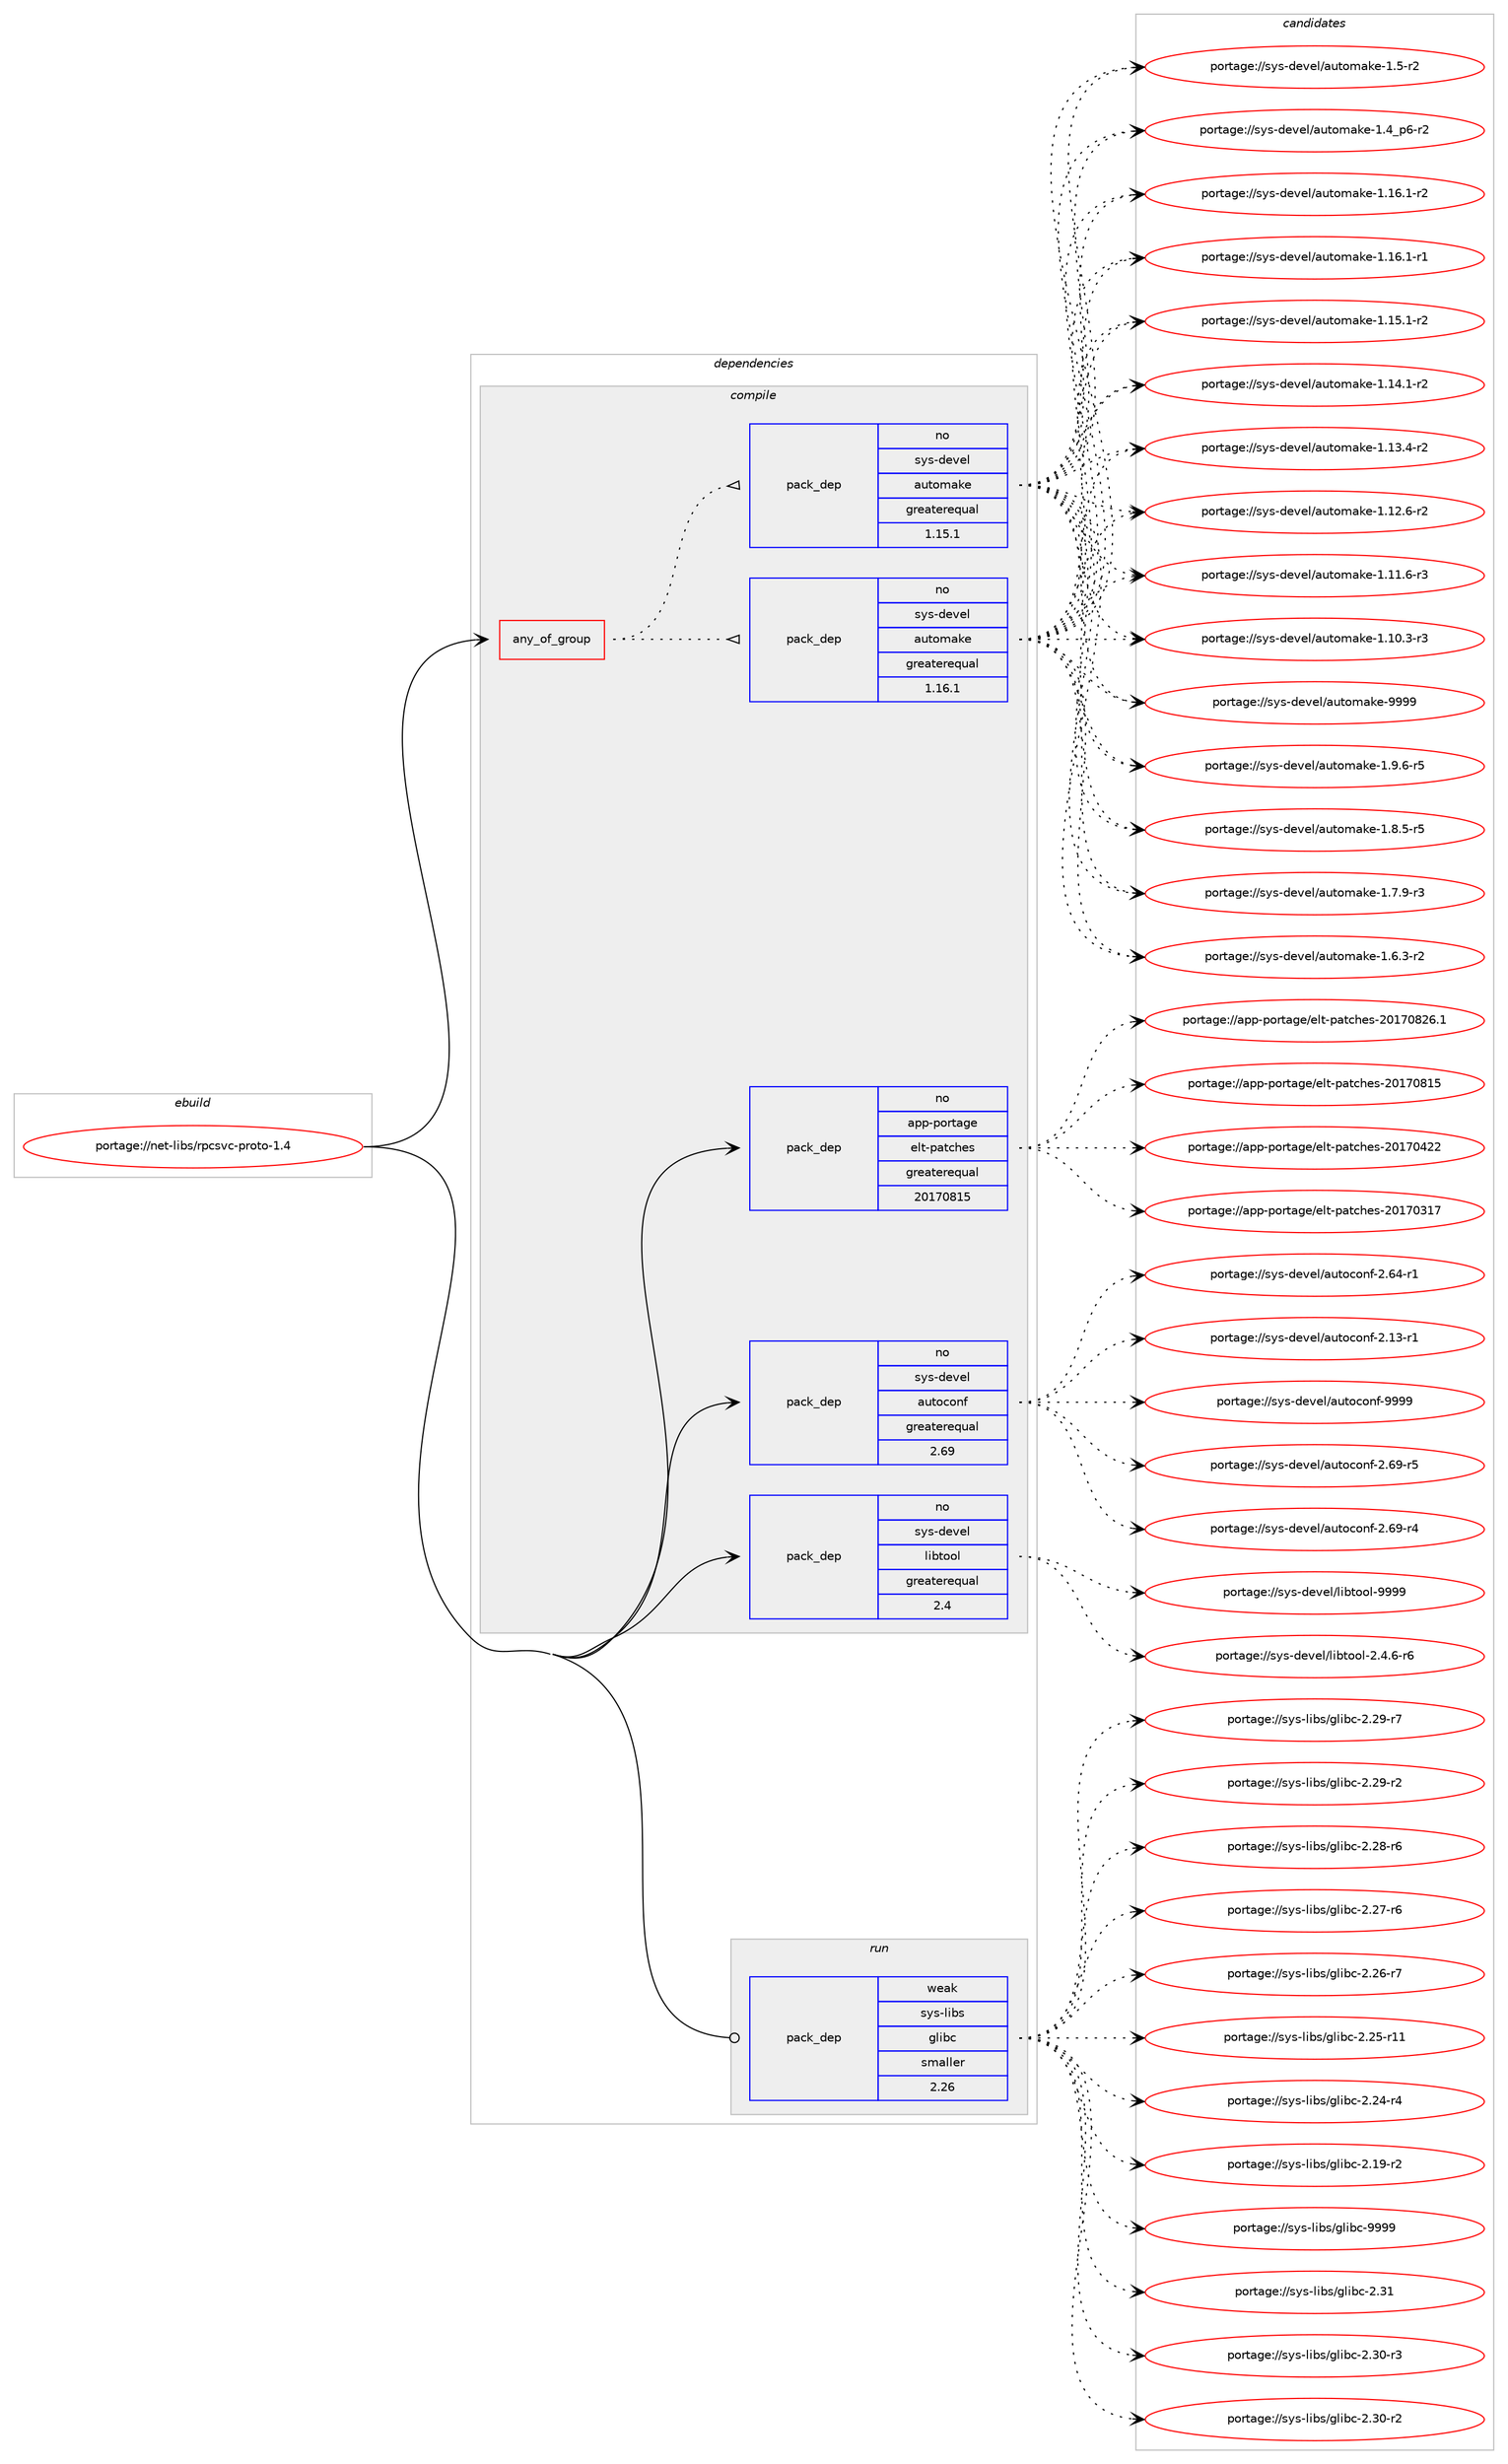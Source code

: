 digraph prolog {

# *************
# Graph options
# *************

newrank=true;
concentrate=true;
compound=true;
graph [rankdir=LR,fontname=Helvetica,fontsize=10,ranksep=1.5];#, ranksep=2.5, nodesep=0.2];
edge  [arrowhead=vee];
node  [fontname=Helvetica,fontsize=10];

# **********
# The ebuild
# **********

subgraph cluster_leftcol {
color=gray;
rank=same;
label=<<i>ebuild</i>>;
id [label="portage://net-libs/rpcsvc-proto-1.4", color=red, width=4, href="../net-libs/rpcsvc-proto-1.4.svg"];
}

# ****************
# The dependencies
# ****************

subgraph cluster_midcol {
color=gray;
label=<<i>dependencies</i>>;
subgraph cluster_compile {
fillcolor="#eeeeee";
style=filled;
label=<<i>compile</i>>;
subgraph any2110 {
dependency136750 [label=<<TABLE BORDER="0" CELLBORDER="1" CELLSPACING="0" CELLPADDING="4"><TR><TD CELLPADDING="10">any_of_group</TD></TR></TABLE>>, shape=none, color=red];subgraph pack105344 {
dependency136751 [label=<<TABLE BORDER="0" CELLBORDER="1" CELLSPACING="0" CELLPADDING="4" WIDTH="220"><TR><TD ROWSPAN="6" CELLPADDING="30">pack_dep</TD></TR><TR><TD WIDTH="110">no</TD></TR><TR><TD>sys-devel</TD></TR><TR><TD>automake</TD></TR><TR><TD>greaterequal</TD></TR><TR><TD>1.16.1</TD></TR></TABLE>>, shape=none, color=blue];
}
dependency136750:e -> dependency136751:w [weight=20,style="dotted",arrowhead="oinv"];
subgraph pack105345 {
dependency136752 [label=<<TABLE BORDER="0" CELLBORDER="1" CELLSPACING="0" CELLPADDING="4" WIDTH="220"><TR><TD ROWSPAN="6" CELLPADDING="30">pack_dep</TD></TR><TR><TD WIDTH="110">no</TD></TR><TR><TD>sys-devel</TD></TR><TR><TD>automake</TD></TR><TR><TD>greaterequal</TD></TR><TR><TD>1.15.1</TD></TR></TABLE>>, shape=none, color=blue];
}
dependency136750:e -> dependency136752:w [weight=20,style="dotted",arrowhead="oinv"];
}
id:e -> dependency136750:w [weight=20,style="solid",arrowhead="vee"];
subgraph pack105346 {
dependency136753 [label=<<TABLE BORDER="0" CELLBORDER="1" CELLSPACING="0" CELLPADDING="4" WIDTH="220"><TR><TD ROWSPAN="6" CELLPADDING="30">pack_dep</TD></TR><TR><TD WIDTH="110">no</TD></TR><TR><TD>app-portage</TD></TR><TR><TD>elt-patches</TD></TR><TR><TD>greaterequal</TD></TR><TR><TD>20170815</TD></TR></TABLE>>, shape=none, color=blue];
}
id:e -> dependency136753:w [weight=20,style="solid",arrowhead="vee"];
subgraph pack105347 {
dependency136754 [label=<<TABLE BORDER="0" CELLBORDER="1" CELLSPACING="0" CELLPADDING="4" WIDTH="220"><TR><TD ROWSPAN="6" CELLPADDING="30">pack_dep</TD></TR><TR><TD WIDTH="110">no</TD></TR><TR><TD>sys-devel</TD></TR><TR><TD>autoconf</TD></TR><TR><TD>greaterequal</TD></TR><TR><TD>2.69</TD></TR></TABLE>>, shape=none, color=blue];
}
id:e -> dependency136754:w [weight=20,style="solid",arrowhead="vee"];
subgraph pack105348 {
dependency136755 [label=<<TABLE BORDER="0" CELLBORDER="1" CELLSPACING="0" CELLPADDING="4" WIDTH="220"><TR><TD ROWSPAN="6" CELLPADDING="30">pack_dep</TD></TR><TR><TD WIDTH="110">no</TD></TR><TR><TD>sys-devel</TD></TR><TR><TD>libtool</TD></TR><TR><TD>greaterequal</TD></TR><TR><TD>2.4</TD></TR></TABLE>>, shape=none, color=blue];
}
id:e -> dependency136755:w [weight=20,style="solid",arrowhead="vee"];
}
subgraph cluster_compileandrun {
fillcolor="#eeeeee";
style=filled;
label=<<i>compile and run</i>>;
}
subgraph cluster_run {
fillcolor="#eeeeee";
style=filled;
label=<<i>run</i>>;
subgraph pack105349 {
dependency136756 [label=<<TABLE BORDER="0" CELLBORDER="1" CELLSPACING="0" CELLPADDING="4" WIDTH="220"><TR><TD ROWSPAN="6" CELLPADDING="30">pack_dep</TD></TR><TR><TD WIDTH="110">weak</TD></TR><TR><TD>sys-libs</TD></TR><TR><TD>glibc</TD></TR><TR><TD>smaller</TD></TR><TR><TD>2.26</TD></TR></TABLE>>, shape=none, color=blue];
}
id:e -> dependency136756:w [weight=20,style="solid",arrowhead="odot"];
}
}

# **************
# The candidates
# **************

subgraph cluster_choices {
rank=same;
color=gray;
label=<<i>candidates</i>>;

subgraph choice105344 {
color=black;
nodesep=1;
choice115121115451001011181011084797117116111109971071014557575757 [label="portage://sys-devel/automake-9999", color=red, width=4,href="../sys-devel/automake-9999.svg"];
choice115121115451001011181011084797117116111109971071014549465746544511453 [label="portage://sys-devel/automake-1.9.6-r5", color=red, width=4,href="../sys-devel/automake-1.9.6-r5.svg"];
choice115121115451001011181011084797117116111109971071014549465646534511453 [label="portage://sys-devel/automake-1.8.5-r5", color=red, width=4,href="../sys-devel/automake-1.8.5-r5.svg"];
choice115121115451001011181011084797117116111109971071014549465546574511451 [label="portage://sys-devel/automake-1.7.9-r3", color=red, width=4,href="../sys-devel/automake-1.7.9-r3.svg"];
choice115121115451001011181011084797117116111109971071014549465446514511450 [label="portage://sys-devel/automake-1.6.3-r2", color=red, width=4,href="../sys-devel/automake-1.6.3-r2.svg"];
choice11512111545100101118101108479711711611110997107101454946534511450 [label="portage://sys-devel/automake-1.5-r2", color=red, width=4,href="../sys-devel/automake-1.5-r2.svg"];
choice115121115451001011181011084797117116111109971071014549465295112544511450 [label="portage://sys-devel/automake-1.4_p6-r2", color=red, width=4,href="../sys-devel/automake-1.4_p6-r2.svg"];
choice11512111545100101118101108479711711611110997107101454946495446494511450 [label="portage://sys-devel/automake-1.16.1-r2", color=red, width=4,href="../sys-devel/automake-1.16.1-r2.svg"];
choice11512111545100101118101108479711711611110997107101454946495446494511449 [label="portage://sys-devel/automake-1.16.1-r1", color=red, width=4,href="../sys-devel/automake-1.16.1-r1.svg"];
choice11512111545100101118101108479711711611110997107101454946495346494511450 [label="portage://sys-devel/automake-1.15.1-r2", color=red, width=4,href="../sys-devel/automake-1.15.1-r2.svg"];
choice11512111545100101118101108479711711611110997107101454946495246494511450 [label="portage://sys-devel/automake-1.14.1-r2", color=red, width=4,href="../sys-devel/automake-1.14.1-r2.svg"];
choice11512111545100101118101108479711711611110997107101454946495146524511450 [label="portage://sys-devel/automake-1.13.4-r2", color=red, width=4,href="../sys-devel/automake-1.13.4-r2.svg"];
choice11512111545100101118101108479711711611110997107101454946495046544511450 [label="portage://sys-devel/automake-1.12.6-r2", color=red, width=4,href="../sys-devel/automake-1.12.6-r2.svg"];
choice11512111545100101118101108479711711611110997107101454946494946544511451 [label="portage://sys-devel/automake-1.11.6-r3", color=red, width=4,href="../sys-devel/automake-1.11.6-r3.svg"];
choice11512111545100101118101108479711711611110997107101454946494846514511451 [label="portage://sys-devel/automake-1.10.3-r3", color=red, width=4,href="../sys-devel/automake-1.10.3-r3.svg"];
dependency136751:e -> choice115121115451001011181011084797117116111109971071014557575757:w [style=dotted,weight="100"];
dependency136751:e -> choice115121115451001011181011084797117116111109971071014549465746544511453:w [style=dotted,weight="100"];
dependency136751:e -> choice115121115451001011181011084797117116111109971071014549465646534511453:w [style=dotted,weight="100"];
dependency136751:e -> choice115121115451001011181011084797117116111109971071014549465546574511451:w [style=dotted,weight="100"];
dependency136751:e -> choice115121115451001011181011084797117116111109971071014549465446514511450:w [style=dotted,weight="100"];
dependency136751:e -> choice11512111545100101118101108479711711611110997107101454946534511450:w [style=dotted,weight="100"];
dependency136751:e -> choice115121115451001011181011084797117116111109971071014549465295112544511450:w [style=dotted,weight="100"];
dependency136751:e -> choice11512111545100101118101108479711711611110997107101454946495446494511450:w [style=dotted,weight="100"];
dependency136751:e -> choice11512111545100101118101108479711711611110997107101454946495446494511449:w [style=dotted,weight="100"];
dependency136751:e -> choice11512111545100101118101108479711711611110997107101454946495346494511450:w [style=dotted,weight="100"];
dependency136751:e -> choice11512111545100101118101108479711711611110997107101454946495246494511450:w [style=dotted,weight="100"];
dependency136751:e -> choice11512111545100101118101108479711711611110997107101454946495146524511450:w [style=dotted,weight="100"];
dependency136751:e -> choice11512111545100101118101108479711711611110997107101454946495046544511450:w [style=dotted,weight="100"];
dependency136751:e -> choice11512111545100101118101108479711711611110997107101454946494946544511451:w [style=dotted,weight="100"];
dependency136751:e -> choice11512111545100101118101108479711711611110997107101454946494846514511451:w [style=dotted,weight="100"];
}
subgraph choice105345 {
color=black;
nodesep=1;
choice115121115451001011181011084797117116111109971071014557575757 [label="portage://sys-devel/automake-9999", color=red, width=4,href="../sys-devel/automake-9999.svg"];
choice115121115451001011181011084797117116111109971071014549465746544511453 [label="portage://sys-devel/automake-1.9.6-r5", color=red, width=4,href="../sys-devel/automake-1.9.6-r5.svg"];
choice115121115451001011181011084797117116111109971071014549465646534511453 [label="portage://sys-devel/automake-1.8.5-r5", color=red, width=4,href="../sys-devel/automake-1.8.5-r5.svg"];
choice115121115451001011181011084797117116111109971071014549465546574511451 [label="portage://sys-devel/automake-1.7.9-r3", color=red, width=4,href="../sys-devel/automake-1.7.9-r3.svg"];
choice115121115451001011181011084797117116111109971071014549465446514511450 [label="portage://sys-devel/automake-1.6.3-r2", color=red, width=4,href="../sys-devel/automake-1.6.3-r2.svg"];
choice11512111545100101118101108479711711611110997107101454946534511450 [label="portage://sys-devel/automake-1.5-r2", color=red, width=4,href="../sys-devel/automake-1.5-r2.svg"];
choice115121115451001011181011084797117116111109971071014549465295112544511450 [label="portage://sys-devel/automake-1.4_p6-r2", color=red, width=4,href="../sys-devel/automake-1.4_p6-r2.svg"];
choice11512111545100101118101108479711711611110997107101454946495446494511450 [label="portage://sys-devel/automake-1.16.1-r2", color=red, width=4,href="../sys-devel/automake-1.16.1-r2.svg"];
choice11512111545100101118101108479711711611110997107101454946495446494511449 [label="portage://sys-devel/automake-1.16.1-r1", color=red, width=4,href="../sys-devel/automake-1.16.1-r1.svg"];
choice11512111545100101118101108479711711611110997107101454946495346494511450 [label="portage://sys-devel/automake-1.15.1-r2", color=red, width=4,href="../sys-devel/automake-1.15.1-r2.svg"];
choice11512111545100101118101108479711711611110997107101454946495246494511450 [label="portage://sys-devel/automake-1.14.1-r2", color=red, width=4,href="../sys-devel/automake-1.14.1-r2.svg"];
choice11512111545100101118101108479711711611110997107101454946495146524511450 [label="portage://sys-devel/automake-1.13.4-r2", color=red, width=4,href="../sys-devel/automake-1.13.4-r2.svg"];
choice11512111545100101118101108479711711611110997107101454946495046544511450 [label="portage://sys-devel/automake-1.12.6-r2", color=red, width=4,href="../sys-devel/automake-1.12.6-r2.svg"];
choice11512111545100101118101108479711711611110997107101454946494946544511451 [label="portage://sys-devel/automake-1.11.6-r3", color=red, width=4,href="../sys-devel/automake-1.11.6-r3.svg"];
choice11512111545100101118101108479711711611110997107101454946494846514511451 [label="portage://sys-devel/automake-1.10.3-r3", color=red, width=4,href="../sys-devel/automake-1.10.3-r3.svg"];
dependency136752:e -> choice115121115451001011181011084797117116111109971071014557575757:w [style=dotted,weight="100"];
dependency136752:e -> choice115121115451001011181011084797117116111109971071014549465746544511453:w [style=dotted,weight="100"];
dependency136752:e -> choice115121115451001011181011084797117116111109971071014549465646534511453:w [style=dotted,weight="100"];
dependency136752:e -> choice115121115451001011181011084797117116111109971071014549465546574511451:w [style=dotted,weight="100"];
dependency136752:e -> choice115121115451001011181011084797117116111109971071014549465446514511450:w [style=dotted,weight="100"];
dependency136752:e -> choice11512111545100101118101108479711711611110997107101454946534511450:w [style=dotted,weight="100"];
dependency136752:e -> choice115121115451001011181011084797117116111109971071014549465295112544511450:w [style=dotted,weight="100"];
dependency136752:e -> choice11512111545100101118101108479711711611110997107101454946495446494511450:w [style=dotted,weight="100"];
dependency136752:e -> choice11512111545100101118101108479711711611110997107101454946495446494511449:w [style=dotted,weight="100"];
dependency136752:e -> choice11512111545100101118101108479711711611110997107101454946495346494511450:w [style=dotted,weight="100"];
dependency136752:e -> choice11512111545100101118101108479711711611110997107101454946495246494511450:w [style=dotted,weight="100"];
dependency136752:e -> choice11512111545100101118101108479711711611110997107101454946495146524511450:w [style=dotted,weight="100"];
dependency136752:e -> choice11512111545100101118101108479711711611110997107101454946495046544511450:w [style=dotted,weight="100"];
dependency136752:e -> choice11512111545100101118101108479711711611110997107101454946494946544511451:w [style=dotted,weight="100"];
dependency136752:e -> choice11512111545100101118101108479711711611110997107101454946494846514511451:w [style=dotted,weight="100"];
}
subgraph choice105346 {
color=black;
nodesep=1;
choice971121124511211111411697103101471011081164511297116991041011154550484955485650544649 [label="portage://app-portage/elt-patches-20170826.1", color=red, width=4,href="../app-portage/elt-patches-20170826.1.svg"];
choice97112112451121111141169710310147101108116451129711699104101115455048495548564953 [label="portage://app-portage/elt-patches-20170815", color=red, width=4,href="../app-portage/elt-patches-20170815.svg"];
choice97112112451121111141169710310147101108116451129711699104101115455048495548525050 [label="portage://app-portage/elt-patches-20170422", color=red, width=4,href="../app-portage/elt-patches-20170422.svg"];
choice97112112451121111141169710310147101108116451129711699104101115455048495548514955 [label="portage://app-portage/elt-patches-20170317", color=red, width=4,href="../app-portage/elt-patches-20170317.svg"];
dependency136753:e -> choice971121124511211111411697103101471011081164511297116991041011154550484955485650544649:w [style=dotted,weight="100"];
dependency136753:e -> choice97112112451121111141169710310147101108116451129711699104101115455048495548564953:w [style=dotted,weight="100"];
dependency136753:e -> choice97112112451121111141169710310147101108116451129711699104101115455048495548525050:w [style=dotted,weight="100"];
dependency136753:e -> choice97112112451121111141169710310147101108116451129711699104101115455048495548514955:w [style=dotted,weight="100"];
}
subgraph choice105347 {
color=black;
nodesep=1;
choice115121115451001011181011084797117116111991111101024557575757 [label="portage://sys-devel/autoconf-9999", color=red, width=4,href="../sys-devel/autoconf-9999.svg"];
choice1151211154510010111810110847971171161119911111010245504654574511453 [label="portage://sys-devel/autoconf-2.69-r5", color=red, width=4,href="../sys-devel/autoconf-2.69-r5.svg"];
choice1151211154510010111810110847971171161119911111010245504654574511452 [label="portage://sys-devel/autoconf-2.69-r4", color=red, width=4,href="../sys-devel/autoconf-2.69-r4.svg"];
choice1151211154510010111810110847971171161119911111010245504654524511449 [label="portage://sys-devel/autoconf-2.64-r1", color=red, width=4,href="../sys-devel/autoconf-2.64-r1.svg"];
choice1151211154510010111810110847971171161119911111010245504649514511449 [label="portage://sys-devel/autoconf-2.13-r1", color=red, width=4,href="../sys-devel/autoconf-2.13-r1.svg"];
dependency136754:e -> choice115121115451001011181011084797117116111991111101024557575757:w [style=dotted,weight="100"];
dependency136754:e -> choice1151211154510010111810110847971171161119911111010245504654574511453:w [style=dotted,weight="100"];
dependency136754:e -> choice1151211154510010111810110847971171161119911111010245504654574511452:w [style=dotted,weight="100"];
dependency136754:e -> choice1151211154510010111810110847971171161119911111010245504654524511449:w [style=dotted,weight="100"];
dependency136754:e -> choice1151211154510010111810110847971171161119911111010245504649514511449:w [style=dotted,weight="100"];
}
subgraph choice105348 {
color=black;
nodesep=1;
choice1151211154510010111810110847108105981161111111084557575757 [label="portage://sys-devel/libtool-9999", color=red, width=4,href="../sys-devel/libtool-9999.svg"];
choice1151211154510010111810110847108105981161111111084550465246544511454 [label="portage://sys-devel/libtool-2.4.6-r6", color=red, width=4,href="../sys-devel/libtool-2.4.6-r6.svg"];
dependency136755:e -> choice1151211154510010111810110847108105981161111111084557575757:w [style=dotted,weight="100"];
dependency136755:e -> choice1151211154510010111810110847108105981161111111084550465246544511454:w [style=dotted,weight="100"];
}
subgraph choice105349 {
color=black;
nodesep=1;
choice11512111545108105981154710310810598994557575757 [label="portage://sys-libs/glibc-9999", color=red, width=4,href="../sys-libs/glibc-9999.svg"];
choice11512111545108105981154710310810598994550465149 [label="portage://sys-libs/glibc-2.31", color=red, width=4,href="../sys-libs/glibc-2.31.svg"];
choice115121115451081059811547103108105989945504651484511451 [label="portage://sys-libs/glibc-2.30-r3", color=red, width=4,href="../sys-libs/glibc-2.30-r3.svg"];
choice115121115451081059811547103108105989945504651484511450 [label="portage://sys-libs/glibc-2.30-r2", color=red, width=4,href="../sys-libs/glibc-2.30-r2.svg"];
choice115121115451081059811547103108105989945504650574511455 [label="portage://sys-libs/glibc-2.29-r7", color=red, width=4,href="../sys-libs/glibc-2.29-r7.svg"];
choice115121115451081059811547103108105989945504650574511450 [label="portage://sys-libs/glibc-2.29-r2", color=red, width=4,href="../sys-libs/glibc-2.29-r2.svg"];
choice115121115451081059811547103108105989945504650564511454 [label="portage://sys-libs/glibc-2.28-r6", color=red, width=4,href="../sys-libs/glibc-2.28-r6.svg"];
choice115121115451081059811547103108105989945504650554511454 [label="portage://sys-libs/glibc-2.27-r6", color=red, width=4,href="../sys-libs/glibc-2.27-r6.svg"];
choice115121115451081059811547103108105989945504650544511455 [label="portage://sys-libs/glibc-2.26-r7", color=red, width=4,href="../sys-libs/glibc-2.26-r7.svg"];
choice11512111545108105981154710310810598994550465053451144949 [label="portage://sys-libs/glibc-2.25-r11", color=red, width=4,href="../sys-libs/glibc-2.25-r11.svg"];
choice115121115451081059811547103108105989945504650524511452 [label="portage://sys-libs/glibc-2.24-r4", color=red, width=4,href="../sys-libs/glibc-2.24-r4.svg"];
choice115121115451081059811547103108105989945504649574511450 [label="portage://sys-libs/glibc-2.19-r2", color=red, width=4,href="../sys-libs/glibc-2.19-r2.svg"];
dependency136756:e -> choice11512111545108105981154710310810598994557575757:w [style=dotted,weight="100"];
dependency136756:e -> choice11512111545108105981154710310810598994550465149:w [style=dotted,weight="100"];
dependency136756:e -> choice115121115451081059811547103108105989945504651484511451:w [style=dotted,weight="100"];
dependency136756:e -> choice115121115451081059811547103108105989945504651484511450:w [style=dotted,weight="100"];
dependency136756:e -> choice115121115451081059811547103108105989945504650574511455:w [style=dotted,weight="100"];
dependency136756:e -> choice115121115451081059811547103108105989945504650574511450:w [style=dotted,weight="100"];
dependency136756:e -> choice115121115451081059811547103108105989945504650564511454:w [style=dotted,weight="100"];
dependency136756:e -> choice115121115451081059811547103108105989945504650554511454:w [style=dotted,weight="100"];
dependency136756:e -> choice115121115451081059811547103108105989945504650544511455:w [style=dotted,weight="100"];
dependency136756:e -> choice11512111545108105981154710310810598994550465053451144949:w [style=dotted,weight="100"];
dependency136756:e -> choice115121115451081059811547103108105989945504650524511452:w [style=dotted,weight="100"];
dependency136756:e -> choice115121115451081059811547103108105989945504649574511450:w [style=dotted,weight="100"];
}
}

}
